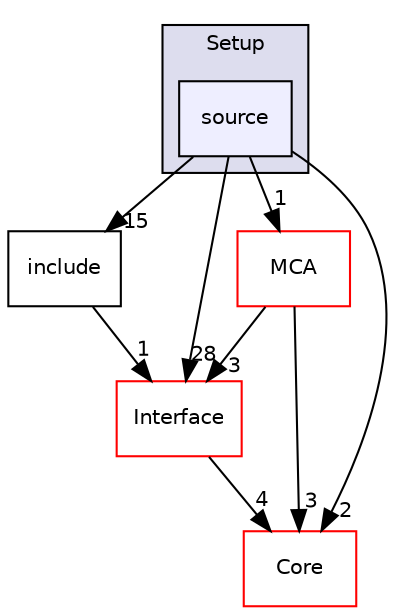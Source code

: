 digraph "source" {
  compound=true
  node [ fontsize="10", fontname="Helvetica"];
  edge [ labelfontsize="10", labelfontname="Helvetica"];
  subgraph clusterdir_302e069687969a6a4afb101526291797 {
    graph [ bgcolor="#ddddee", pencolor="black", label="Setup" fontname="Helvetica", fontsize="10", URL="dir_302e069687969a6a4afb101526291797.html"]
  dir_d9ba39bef6451e35b0998b2fa81e81af [shape=box, label="source", style="filled", fillcolor="#eeeeff", pencolor="black", URL="dir_d9ba39bef6451e35b0998b2fa81e81af.html"];
  }
  dir_9d0cf41d415b4e7df48aeff18477c87b [shape=box label="include" URL="dir_9d0cf41d415b4e7df48aeff18477c87b.html"];
  dir_02ca47b57a818ac962843d1234b7dfd0 [shape=box label="Interface" fillcolor="white" style="filled" color="red" URL="dir_02ca47b57a818ac962843d1234b7dfd0.html"];
  dir_c6310732a22f63c0c2fc5595561e68f1 [shape=box label="Core" fillcolor="white" style="filled" color="red" URL="dir_c6310732a22f63c0c2fc5595561e68f1.html"];
  dir_cc874e13c482ea3fa3abdbcf18971e28 [shape=box label="MCA" fillcolor="white" style="filled" color="red" URL="dir_cc874e13c482ea3fa3abdbcf18971e28.html"];
  dir_9d0cf41d415b4e7df48aeff18477c87b->dir_02ca47b57a818ac962843d1234b7dfd0 [headlabel="1", labeldistance=1.5 headhref="dir_000077_000052.html"];
  dir_02ca47b57a818ac962843d1234b7dfd0->dir_c6310732a22f63c0c2fc5595561e68f1 [headlabel="4", labeldistance=1.5 headhref="dir_000052_000022.html"];
  dir_cc874e13c482ea3fa3abdbcf18971e28->dir_02ca47b57a818ac962843d1234b7dfd0 [headlabel="3", labeldistance=1.5 headhref="dir_000029_000052.html"];
  dir_cc874e13c482ea3fa3abdbcf18971e28->dir_c6310732a22f63c0c2fc5595561e68f1 [headlabel="3", labeldistance=1.5 headhref="dir_000029_000022.html"];
  dir_d9ba39bef6451e35b0998b2fa81e81af->dir_9d0cf41d415b4e7df48aeff18477c87b [headlabel="15", labeldistance=1.5 headhref="dir_000002_000077.html"];
  dir_d9ba39bef6451e35b0998b2fa81e81af->dir_02ca47b57a818ac962843d1234b7dfd0 [headlabel="28", labeldistance=1.5 headhref="dir_000002_000052.html"];
  dir_d9ba39bef6451e35b0998b2fa81e81af->dir_c6310732a22f63c0c2fc5595561e68f1 [headlabel="2", labeldistance=1.5 headhref="dir_000002_000022.html"];
  dir_d9ba39bef6451e35b0998b2fa81e81af->dir_cc874e13c482ea3fa3abdbcf18971e28 [headlabel="1", labeldistance=1.5 headhref="dir_000002_000029.html"];
}
